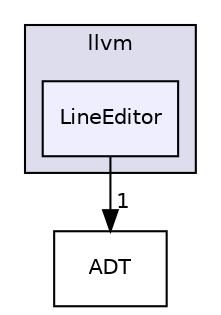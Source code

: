 digraph "include/llvm/LineEditor" {
  bgcolor=transparent;
  compound=true
  node [ fontsize="10", fontname="Helvetica"];
  edge [ labelfontsize="10", labelfontname="Helvetica"];
  subgraph clusterdir_dcde91663b8816e1e2311938ccd8f690 {
    graph [ bgcolor="#ddddee", pencolor="black", label="llvm" fontname="Helvetica", fontsize="10", URL="dir_dcde91663b8816e1e2311938ccd8f690.html"]
  dir_b53cdb1f72e897b4af3459c33d4ba729 [shape=box, label="LineEditor", style="filled", fillcolor="#eeeeff", pencolor="black", URL="dir_b53cdb1f72e897b4af3459c33d4ba729.html"];
  }
  dir_32453792af2ba70c54e3ccae3a790d1b [shape=box label="ADT" URL="dir_32453792af2ba70c54e3ccae3a790d1b.html"];
  dir_b53cdb1f72e897b4af3459c33d4ba729->dir_32453792af2ba70c54e3ccae3a790d1b [headlabel="1", labeldistance=1.5 headhref="dir_000277_000007.html"];
}
